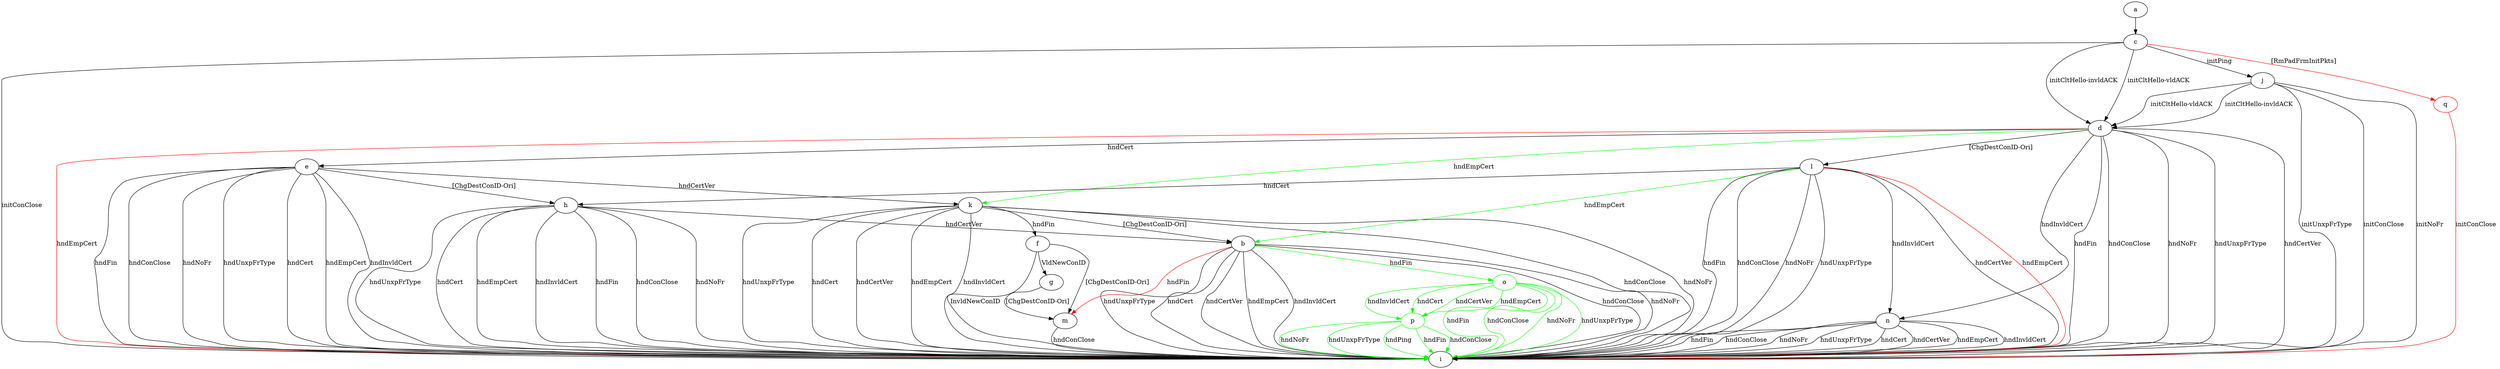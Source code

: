 digraph "" {
	a -> c	[key=0];
	b -> i	[key=0,
		label="hndConClose "];
	b -> i	[key=1,
		label="hndNoFr "];
	b -> i	[key=2,
		label="hndUnxpFrType "];
	b -> i	[key=3,
		label="hndCert "];
	b -> i	[key=4,
		label="hndCertVer "];
	b -> i	[key=5,
		label="hndEmpCert "];
	b -> i	[key=6,
		label="hndInvldCert "];
	b -> m	[key=0,
		color=red,
		label="hndFin "];
	o	[color=green];
	b -> o	[key=0,
		color=green,
		label="hndFin "];
	c -> d	[key=0,
		label="initCltHello-vldACK "];
	c -> d	[key=1,
		label="initCltHello-invldACK "];
	c -> i	[key=0,
		label="initConClose "];
	c -> j	[key=0,
		label="initPing "];
	q	[color=red];
	c -> q	[key=0,
		color=red,
		label="[RmPadFrmInitPkts] "];
	d -> e	[key=0,
		label="hndCert "];
	d -> i	[key=0,
		label="hndFin "];
	d -> i	[key=1,
		label="hndConClose "];
	d -> i	[key=2,
		label="hndNoFr "];
	d -> i	[key=3,
		label="hndUnxpFrType "];
	d -> i	[key=4,
		label="hndCertVer "];
	d -> i	[key=5,
		color=red,
		label="hndEmpCert "];
	d -> k	[key=0,
		color=green,
		label="hndEmpCert "];
	d -> l	[key=0,
		label="[ChgDestConID-Ori] "];
	d -> n	[key=0,
		label="hndInvldCert "];
	e -> h	[key=0,
		label="[ChgDestConID-Ori] "];
	e -> i	[key=0,
		label="hndFin "];
	e -> i	[key=1,
		label="hndConClose "];
	e -> i	[key=2,
		label="hndNoFr "];
	e -> i	[key=3,
		label="hndUnxpFrType "];
	e -> i	[key=4,
		label="hndCert "];
	e -> i	[key=5,
		label="hndEmpCert "];
	e -> i	[key=6,
		label="hndInvldCert "];
	e -> k	[key=0,
		label="hndCertVer "];
	f -> g	[key=0,
		label="VldNewConID "];
	f -> i	[key=0,
		label="InvldNewConID "];
	f -> m	[key=0,
		label="[ChgDestConID-Ori] "];
	g -> m	[key=0,
		label="[ChgDestConID-Ori] "];
	h -> b	[key=0,
		label="hndCertVer "];
	h -> i	[key=0,
		label="hndFin "];
	h -> i	[key=1,
		label="hndConClose "];
	h -> i	[key=2,
		label="hndNoFr "];
	h -> i	[key=3,
		label="hndUnxpFrType "];
	h -> i	[key=4,
		label="hndCert "];
	h -> i	[key=5,
		label="hndEmpCert "];
	h -> i	[key=6,
		label="hndInvldCert "];
	j -> d	[key=0,
		label="initCltHello-vldACK "];
	j -> d	[key=1,
		label="initCltHello-invldACK "];
	j -> i	[key=0,
		label="initConClose "];
	j -> i	[key=1,
		label="initNoFr "];
	j -> i	[key=2,
		label="initUnxpFrType "];
	k -> b	[key=0,
		label="[ChgDestConID-Ori] "];
	k -> f	[key=0,
		label="hndFin "];
	k -> i	[key=0,
		label="hndConClose "];
	k -> i	[key=1,
		label="hndNoFr "];
	k -> i	[key=2,
		label="hndUnxpFrType "];
	k -> i	[key=3,
		label="hndCert "];
	k -> i	[key=4,
		label="hndCertVer "];
	k -> i	[key=5,
		label="hndEmpCert "];
	k -> i	[key=6,
		label="hndInvldCert "];
	l -> b	[key=0,
		color=green,
		label="hndEmpCert "];
	l -> h	[key=0,
		label="hndCert "];
	l -> i	[key=0,
		label="hndFin "];
	l -> i	[key=1,
		label="hndConClose "];
	l -> i	[key=2,
		label="hndNoFr "];
	l -> i	[key=3,
		label="hndUnxpFrType "];
	l -> i	[key=4,
		label="hndCertVer "];
	l -> i	[key=5,
		color=red,
		label="hndEmpCert "];
	l -> n	[key=0,
		label="hndInvldCert "];
	m -> i	[key=0,
		label="hndConClose "];
	n -> i	[key=0,
		label="hndFin "];
	n -> i	[key=1,
		label="hndConClose "];
	n -> i	[key=2,
		label="hndNoFr "];
	n -> i	[key=3,
		label="hndUnxpFrType "];
	n -> i	[key=4,
		label="hndCert "];
	n -> i	[key=5,
		label="hndCertVer "];
	n -> i	[key=6,
		label="hndEmpCert "];
	n -> i	[key=7,
		label="hndInvldCert "];
	o -> i	[key=0,
		color=green,
		label="hndFin "];
	o -> i	[key=1,
		color=green,
		label="hndConClose "];
	o -> i	[key=2,
		color=green,
		label="hndNoFr "];
	o -> i	[key=3,
		color=green,
		label="hndUnxpFrType "];
	p	[color=green];
	o -> p	[key=0,
		color=green,
		label="hndCert "];
	o -> p	[key=1,
		color=green,
		label="hndCertVer "];
	o -> p	[key=2,
		color=green,
		label="hndEmpCert "];
	o -> p	[key=3,
		color=green,
		label="hndInvldCert "];
	p -> i	[key=0,
		color=green,
		label="hndPing "];
	p -> i	[key=1,
		color=green,
		label="hndFin "];
	p -> i	[key=2,
		color=green,
		label="hndConClose "];
	p -> i	[key=3,
		color=green,
		label="hndNoFr "];
	p -> i	[key=4,
		color=green,
		label="hndUnxpFrType "];
	q -> i	[key=0,
		color=red,
		label="initConClose "];
}
